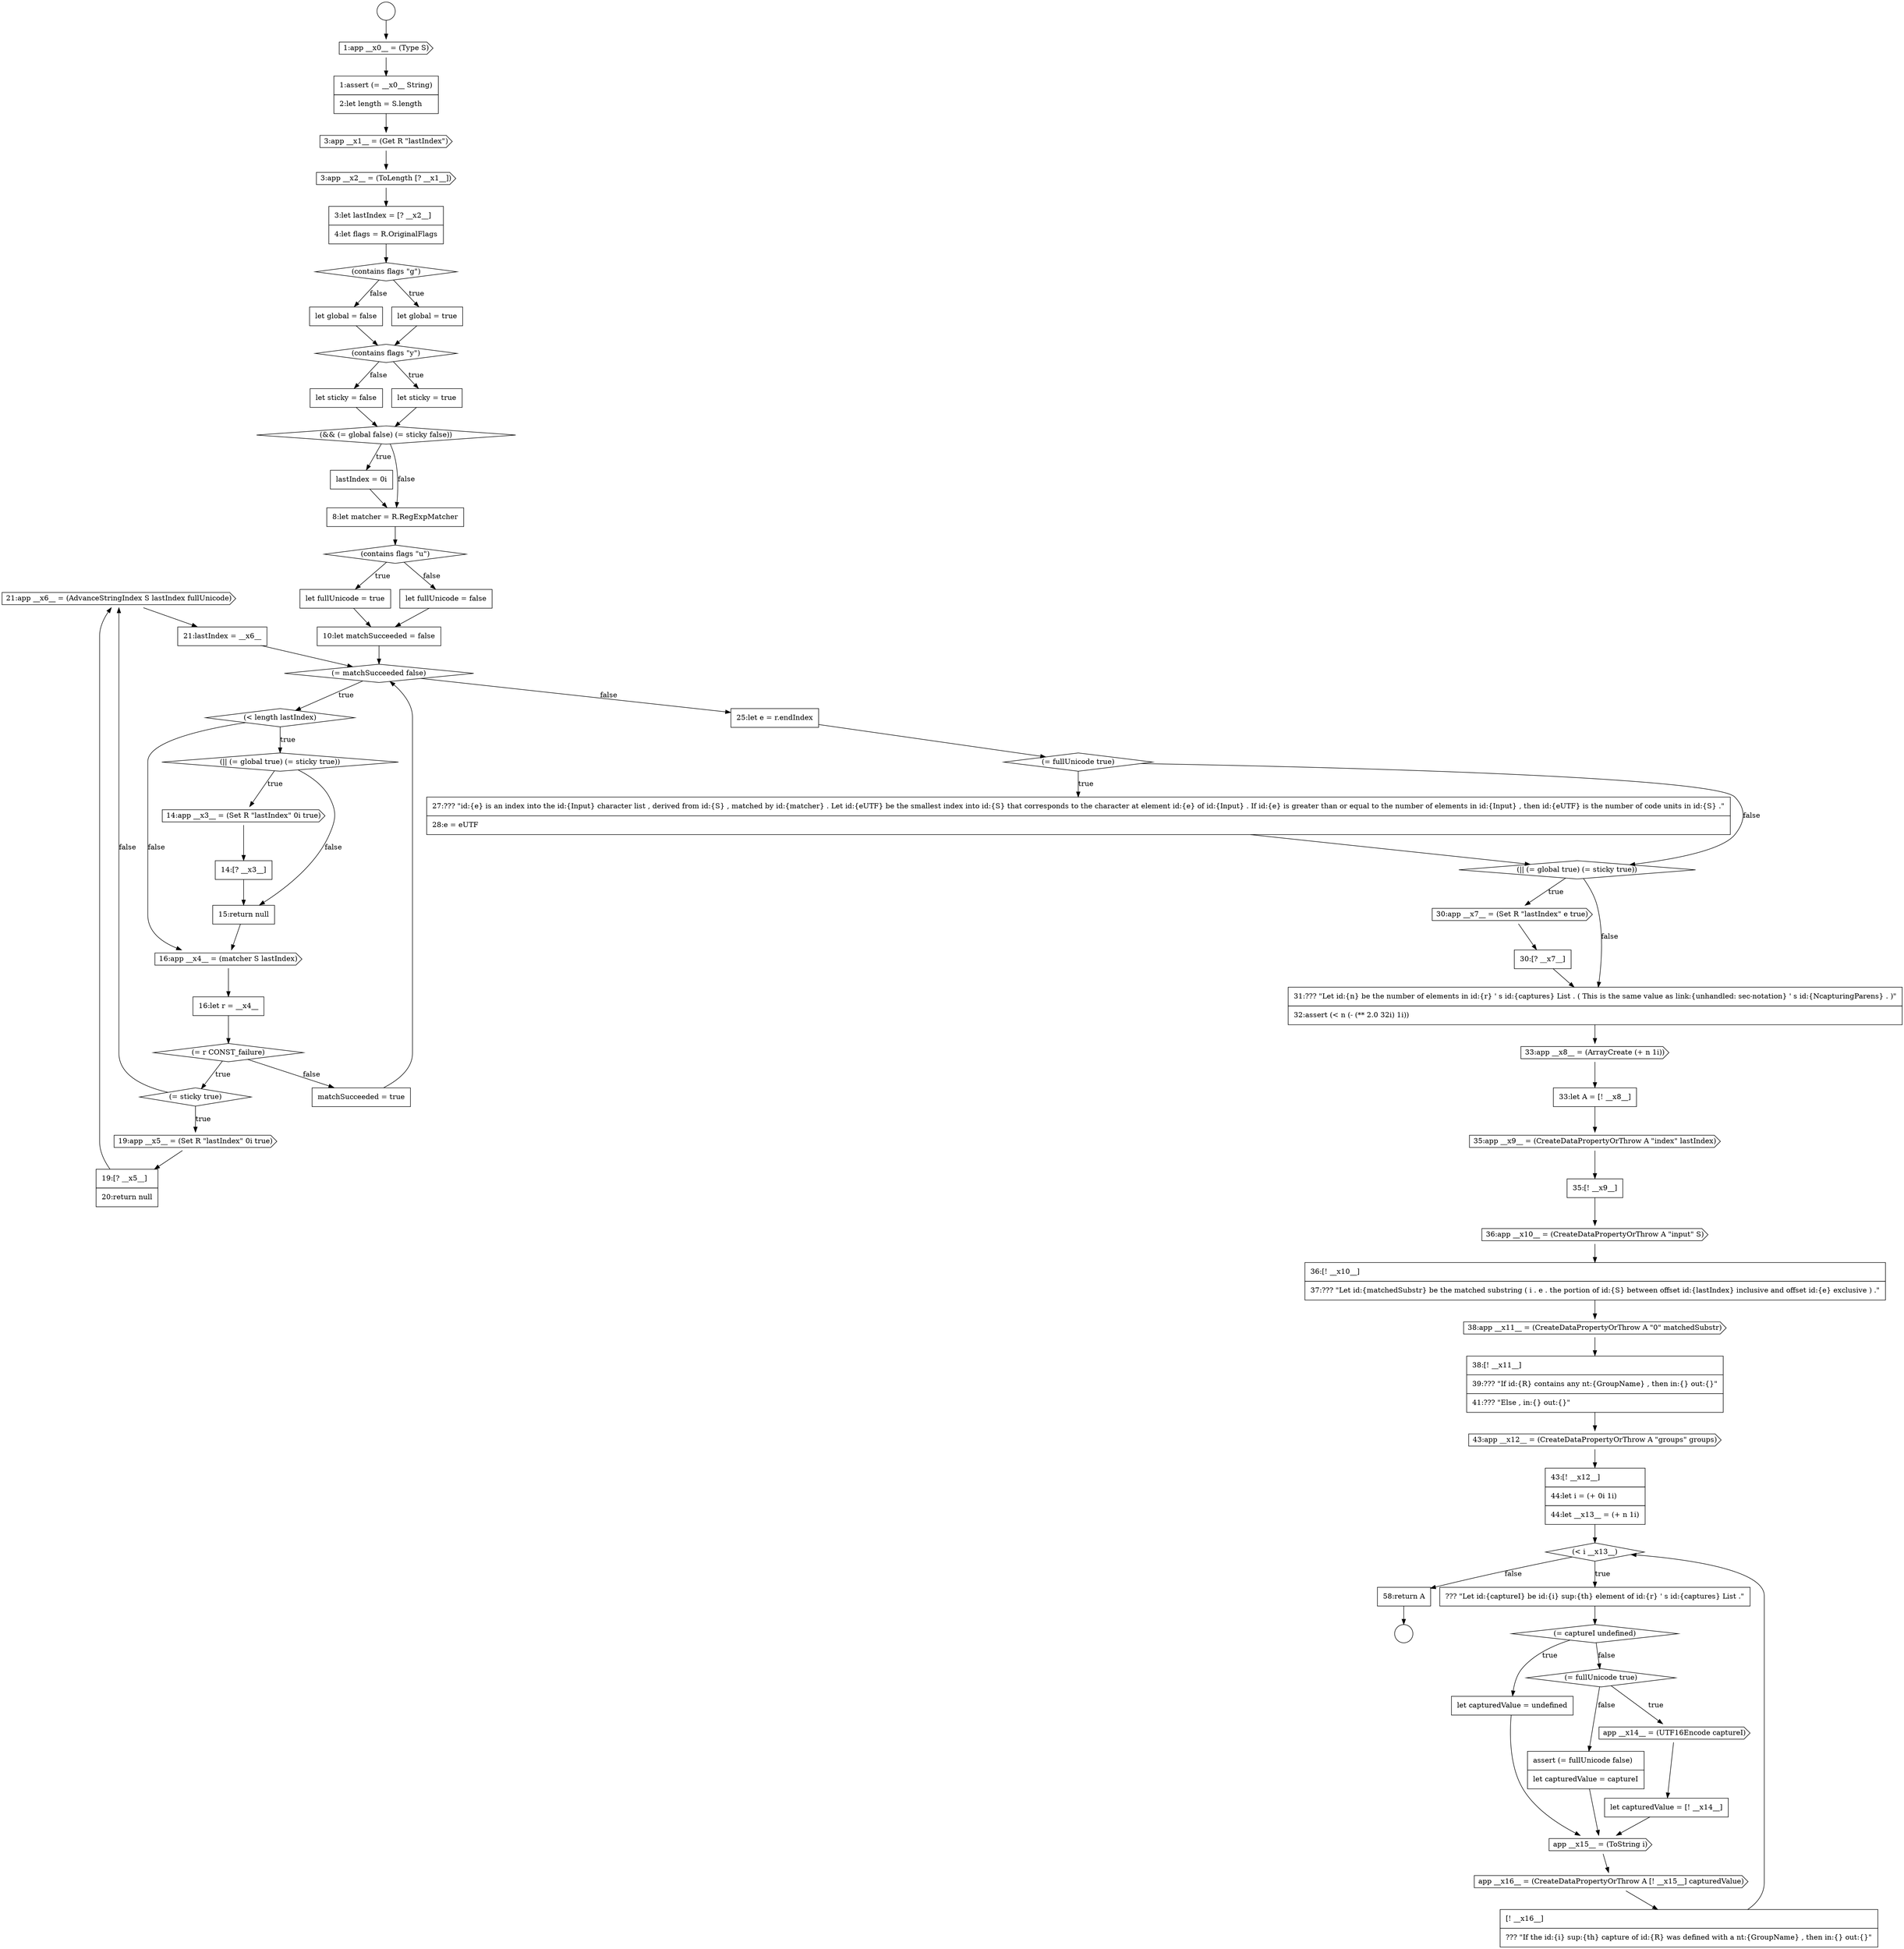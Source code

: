 digraph {
  node14793 [shape=cds, label=<<font color="black">21:app __x6__ = (AdvanceStringIndex S lastIndex fullUnicode)</font>> color="black" fillcolor="white" style=filled]
  node14773 [shape=none, margin=0, label=<<font color="black">
    <table border="0" cellborder="1" cellspacing="0" cellpadding="10">
      <tr><td align="left">let sticky = false</td></tr>
    </table>
  </font>> color="black" fillcolor="white" style=filled]
  node14783 [shape=diamond, label=<<font color="black">(|| (= global true) (= sticky true))</font>> color="black" fillcolor="white" style=filled]
  node14809 [shape=cds, label=<<font color="black">38:app __x11__ = (CreateDataPropertyOrThrow A &quot;0&quot; matchedSubstr)</font>> color="black" fillcolor="white" style=filled]
  node14821 [shape=cds, label=<<font color="black">app __x15__ = (ToString i)</font>> color="black" fillcolor="white" style=filled]
  node14824 [shape=none, margin=0, label=<<font color="black">
    <table border="0" cellborder="1" cellspacing="0" cellpadding="10">
      <tr><td align="left">58:return A</td></tr>
    </table>
  </font>> color="black" fillcolor="white" style=filled]
  node14775 [shape=none, margin=0, label=<<font color="black">
    <table border="0" cellborder="1" cellspacing="0" cellpadding="10">
      <tr><td align="left">lastIndex = 0i</td></tr>
    </table>
  </font>> color="black" fillcolor="white" style=filled]
  node14781 [shape=diamond, label=<<font color="black">(= matchSucceeded false)</font>> color="black" fillcolor="white" style=filled]
  node14770 [shape=none, margin=0, label=<<font color="black">
    <table border="0" cellborder="1" cellspacing="0" cellpadding="10">
      <tr><td align="left">let global = false</td></tr>
    </table>
  </font>> color="black" fillcolor="white" style=filled]
  node14811 [shape=cds, label=<<font color="black">43:app __x12__ = (CreateDataPropertyOrThrow A &quot;groups&quot; groups)</font>> color="black" fillcolor="white" style=filled]
  node14782 [shape=diamond, label=<<font color="black">(&lt; length lastIndex)</font>> color="black" fillcolor="white" style=filled]
  node14801 [shape=none, margin=0, label=<<font color="black">
    <table border="0" cellborder="1" cellspacing="0" cellpadding="10">
      <tr><td align="left">30:[? __x7__]</td></tr>
    </table>
  </font>> color="black" fillcolor="white" style=filled]
  node14822 [shape=cds, label=<<font color="black">app __x16__ = (CreateDataPropertyOrThrow A [! __x15__] capturedValue)</font>> color="black" fillcolor="white" style=filled]
  node14786 [shape=none, margin=0, label=<<font color="black">
    <table border="0" cellborder="1" cellspacing="0" cellpadding="10">
      <tr><td align="left">15:return null</td></tr>
    </table>
  </font>> color="black" fillcolor="white" style=filled]
  node14765 [shape=cds, label=<<font color="black">3:app __x1__ = (Get R &quot;lastIndex&quot;)</font>> color="black" fillcolor="white" style=filled]
  node14805 [shape=cds, label=<<font color="black">35:app __x9__ = (CreateDataPropertyOrThrow A &quot;index&quot; lastIndex)</font>> color="black" fillcolor="white" style=filled]
  node14818 [shape=cds, label=<<font color="black">app __x14__ = (UTF16Encode captureI)</font>> color="black" fillcolor="white" style=filled]
  node14769 [shape=none, margin=0, label=<<font color="black">
    <table border="0" cellborder="1" cellspacing="0" cellpadding="10">
      <tr><td align="left">let global = true</td></tr>
    </table>
  </font>> color="black" fillcolor="white" style=filled]
  node14790 [shape=diamond, label=<<font color="black">(= sticky true)</font>> color="black" fillcolor="white" style=filled]
  node14780 [shape=none, margin=0, label=<<font color="black">
    <table border="0" cellborder="1" cellspacing="0" cellpadding="10">
      <tr><td align="left">10:let matchSucceeded = false</td></tr>
    </table>
  </font>> color="black" fillcolor="white" style=filled]
  node14815 [shape=diamond, label=<<font color="black">(= captureI undefined)</font>> color="black" fillcolor="white" style=filled]
  node14812 [shape=none, margin=0, label=<<font color="black">
    <table border="0" cellborder="1" cellspacing="0" cellpadding="10">
      <tr><td align="left">43:[! __x12__]</td></tr>
      <tr><td align="left">44:let i = (+ 0i 1i)</td></tr>
      <tr><td align="left">44:let __x13__ = (+ n 1i)</td></tr>
    </table>
  </font>> color="black" fillcolor="white" style=filled]
  node14798 [shape=none, margin=0, label=<<font color="black">
    <table border="0" cellborder="1" cellspacing="0" cellpadding="10">
      <tr><td align="left">27:??? &quot;id:{e} is an index into the id:{Input} character list , derived from id:{S} , matched by id:{matcher} . Let id:{eUTF} be the smallest index into id:{S} that corresponds to the character at element id:{e} of id:{Input} . If id:{e} is greater than or equal to the number of elements in id:{Input} , then id:{eUTF} is the number of code units in id:{S} .&quot;</td></tr>
      <tr><td align="left">28:e = eUTF</td></tr>
    </table>
  </font>> color="black" fillcolor="white" style=filled]
  node14761 [shape=circle label=" " color="black" fillcolor="white" style=filled]
  node14817 [shape=diamond, label=<<font color="black">(= fullUnicode true)</font>> color="black" fillcolor="white" style=filled]
  node14785 [shape=none, margin=0, label=<<font color="black">
    <table border="0" cellborder="1" cellspacing="0" cellpadding="10">
      <tr><td align="left">14:[? __x3__]</td></tr>
    </table>
  </font>> color="black" fillcolor="white" style=filled]
  node14808 [shape=none, margin=0, label=<<font color="black">
    <table border="0" cellborder="1" cellspacing="0" cellpadding="10">
      <tr><td align="left">36:[! __x10__]</td></tr>
      <tr><td align="left">37:??? &quot;Let id:{matchedSubstr} be the matched substring ( i . e . the portion of id:{S} between offset id:{lastIndex} inclusive and offset id:{e} exclusive ) .&quot;</td></tr>
    </table>
  </font>> color="black" fillcolor="white" style=filled]
  node14766 [shape=cds, label=<<font color="black">3:app __x2__ = (ToLength [? __x1__])</font>> color="black" fillcolor="white" style=filled]
  node14772 [shape=none, margin=0, label=<<font color="black">
    <table border="0" cellborder="1" cellspacing="0" cellpadding="10">
      <tr><td align="left">let sticky = true</td></tr>
    </table>
  </font>> color="black" fillcolor="white" style=filled]
  node14789 [shape=diamond, label=<<font color="black">(= r CONST_failure)</font>> color="black" fillcolor="white" style=filled]
  node14804 [shape=none, margin=0, label=<<font color="black">
    <table border="0" cellborder="1" cellspacing="0" cellpadding="10">
      <tr><td align="left">33:let A = [! __x8__]</td></tr>
    </table>
  </font>> color="black" fillcolor="white" style=filled]
  node14784 [shape=cds, label=<<font color="black">14:app __x3__ = (Set R &quot;lastIndex&quot; 0i true)</font>> color="black" fillcolor="white" style=filled]
  node14799 [shape=diamond, label=<<font color="black">(|| (= global true) (= sticky true))</font>> color="black" fillcolor="white" style=filled]
  node14794 [shape=none, margin=0, label=<<font color="black">
    <table border="0" cellborder="1" cellspacing="0" cellpadding="10">
      <tr><td align="left">21:lastIndex = __x6__</td></tr>
    </table>
  </font>> color="black" fillcolor="white" style=filled]
  node14816 [shape=none, margin=0, label=<<font color="black">
    <table border="0" cellborder="1" cellspacing="0" cellpadding="10">
      <tr><td align="left">let capturedValue = undefined</td></tr>
    </table>
  </font>> color="black" fillcolor="white" style=filled]
  node14762 [shape=circle label=" " color="black" fillcolor="white" style=filled]
  node14777 [shape=diamond, label=<<font color="black">(contains flags &quot;u&quot;)</font>> color="black" fillcolor="white" style=filled]
  node14776 [shape=none, margin=0, label=<<font color="black">
    <table border="0" cellborder="1" cellspacing="0" cellpadding="10">
      <tr><td align="left">8:let matcher = R.RegExpMatcher</td></tr>
    </table>
  </font>> color="black" fillcolor="white" style=filled]
  node14771 [shape=diamond, label=<<font color="black">(contains flags &quot;y&quot;)</font>> color="black" fillcolor="white" style=filled]
  node14792 [shape=none, margin=0, label=<<font color="black">
    <table border="0" cellborder="1" cellspacing="0" cellpadding="10">
      <tr><td align="left">19:[? __x5__]</td></tr>
      <tr><td align="left">20:return null</td></tr>
    </table>
  </font>> color="black" fillcolor="white" style=filled]
  node14807 [shape=cds, label=<<font color="black">36:app __x10__ = (CreateDataPropertyOrThrow A &quot;input&quot; S)</font>> color="black" fillcolor="white" style=filled]
  node14820 [shape=none, margin=0, label=<<font color="black">
    <table border="0" cellborder="1" cellspacing="0" cellpadding="10">
      <tr><td align="left">assert (= fullUnicode false)</td></tr>
      <tr><td align="left">let capturedValue = captureI</td></tr>
    </table>
  </font>> color="black" fillcolor="white" style=filled]
  node14788 [shape=none, margin=0, label=<<font color="black">
    <table border="0" cellborder="1" cellspacing="0" cellpadding="10">
      <tr><td align="left">16:let r = __x4__</td></tr>
    </table>
  </font>> color="black" fillcolor="white" style=filled]
  node14803 [shape=cds, label=<<font color="black">33:app __x8__ = (ArrayCreate (+ n 1i))</font>> color="black" fillcolor="white" style=filled]
  node14767 [shape=none, margin=0, label=<<font color="black">
    <table border="0" cellborder="1" cellspacing="0" cellpadding="10">
      <tr><td align="left">3:let lastIndex = [? __x2__]</td></tr>
      <tr><td align="left">4:let flags = R.OriginalFlags</td></tr>
    </table>
  </font>> color="black" fillcolor="white" style=filled]
  node14768 [shape=diamond, label=<<font color="black">(contains flags &quot;g&quot;)</font>> color="black" fillcolor="white" style=filled]
  node14800 [shape=cds, label=<<font color="black">30:app __x7__ = (Set R &quot;lastIndex&quot; e true)</font>> color="black" fillcolor="white" style=filled]
  node14763 [shape=cds, label=<<font color="black">1:app __x0__ = (Type S)</font>> color="black" fillcolor="white" style=filled]
  node14813 [shape=diamond, label=<<font color="black">(&lt; i __x13__)</font>> color="black" fillcolor="white" style=filled]
  node14810 [shape=none, margin=0, label=<<font color="black">
    <table border="0" cellborder="1" cellspacing="0" cellpadding="10">
      <tr><td align="left">38:[! __x11__]</td></tr>
      <tr><td align="left">39:??? &quot;If id:{R} contains any nt:{GroupName} , then in:{} out:{}&quot;</td></tr>
      <tr><td align="left">41:??? &quot;Else , in:{} out:{}&quot;</td></tr>
    </table>
  </font>> color="black" fillcolor="white" style=filled]
  node14795 [shape=none, margin=0, label=<<font color="black">
    <table border="0" cellborder="1" cellspacing="0" cellpadding="10">
      <tr><td align="left">matchSucceeded = true</td></tr>
    </table>
  </font>> color="black" fillcolor="white" style=filled]
  node14778 [shape=none, margin=0, label=<<font color="black">
    <table border="0" cellborder="1" cellspacing="0" cellpadding="10">
      <tr><td align="left">let fullUnicode = true</td></tr>
    </table>
  </font>> color="black" fillcolor="white" style=filled]
  node14791 [shape=cds, label=<<font color="black">19:app __x5__ = (Set R &quot;lastIndex&quot; 0i true)</font>> color="black" fillcolor="white" style=filled]
  node14819 [shape=none, margin=0, label=<<font color="black">
    <table border="0" cellborder="1" cellspacing="0" cellpadding="10">
      <tr><td align="left">let capturedValue = [! __x14__]</td></tr>
    </table>
  </font>> color="black" fillcolor="white" style=filled]
  node14802 [shape=none, margin=0, label=<<font color="black">
    <table border="0" cellborder="1" cellspacing="0" cellpadding="10">
      <tr><td align="left">31:??? &quot;Let id:{n} be the number of elements in id:{r} ' s id:{captures} List . ( This is the same value as link:{unhandled: sec-notation} ' s id:{NcapturingParens} . )&quot;</td></tr>
      <tr><td align="left">32:assert (&lt; n (- (** 2.0 32i) 1i))</td></tr>
    </table>
  </font>> color="black" fillcolor="white" style=filled]
  node14823 [shape=none, margin=0, label=<<font color="black">
    <table border="0" cellborder="1" cellspacing="0" cellpadding="10">
      <tr><td align="left">[! __x16__]</td></tr>
      <tr><td align="left">??? &quot;If the id:{i} sup:{th} capture of id:{R} was defined with a nt:{GroupName} , then in:{} out:{}&quot;</td></tr>
    </table>
  </font>> color="black" fillcolor="white" style=filled]
  node14787 [shape=cds, label=<<font color="black">16:app __x4__ = (matcher S lastIndex)</font>> color="black" fillcolor="white" style=filled]
  node14806 [shape=none, margin=0, label=<<font color="black">
    <table border="0" cellborder="1" cellspacing="0" cellpadding="10">
      <tr><td align="left">35:[! __x9__]</td></tr>
    </table>
  </font>> color="black" fillcolor="white" style=filled]
  node14779 [shape=none, margin=0, label=<<font color="black">
    <table border="0" cellborder="1" cellspacing="0" cellpadding="10">
      <tr><td align="left">let fullUnicode = false</td></tr>
    </table>
  </font>> color="black" fillcolor="white" style=filled]
  node14814 [shape=none, margin=0, label=<<font color="black">
    <table border="0" cellborder="1" cellspacing="0" cellpadding="10">
      <tr><td align="left">??? &quot;Let id:{captureI} be id:{i} sup:{th} element of id:{r} ' s id:{captures} List .&quot;</td></tr>
    </table>
  </font>> color="black" fillcolor="white" style=filled]
  node14774 [shape=diamond, label=<<font color="black">(&amp;&amp; (= global false) (= sticky false))</font>> color="black" fillcolor="white" style=filled]
  node14797 [shape=diamond, label=<<font color="black">(= fullUnicode true)</font>> color="black" fillcolor="white" style=filled]
  node14764 [shape=none, margin=0, label=<<font color="black">
    <table border="0" cellborder="1" cellspacing="0" cellpadding="10">
      <tr><td align="left">1:assert (= __x0__ String)</td></tr>
      <tr><td align="left">2:let length = S.length</td></tr>
    </table>
  </font>> color="black" fillcolor="white" style=filled]
  node14796 [shape=none, margin=0, label=<<font color="black">
    <table border="0" cellborder="1" cellspacing="0" cellpadding="10">
      <tr><td align="left">25:let e = r.endIndex</td></tr>
    </table>
  </font>> color="black" fillcolor="white" style=filled]
  node14812 -> node14813 [ color="black"]
  node14808 -> node14809 [ color="black"]
  node14802 -> node14803 [ color="black"]
  node14788 -> node14789 [ color="black"]
  node14789 -> node14790 [label=<<font color="black">true</font>> color="black"]
  node14789 -> node14795 [label=<<font color="black">false</font>> color="black"]
  node14776 -> node14777 [ color="black"]
  node14815 -> node14816 [label=<<font color="black">true</font>> color="black"]
  node14815 -> node14817 [label=<<font color="black">false</font>> color="black"]
  node14785 -> node14786 [ color="black"]
  node14795 -> node14781 [ color="black"]
  node14780 -> node14781 [ color="black"]
  node14790 -> node14791 [label=<<font color="black">true</font>> color="black"]
  node14790 -> node14793 [label=<<font color="black">false</font>> color="black"]
  node14816 -> node14821 [ color="black"]
  node14818 -> node14819 [ color="black"]
  node14767 -> node14768 [ color="black"]
  node14781 -> node14782 [label=<<font color="black">true</font>> color="black"]
  node14781 -> node14796 [label=<<font color="black">false</font>> color="black"]
  node14809 -> node14810 [ color="black"]
  node14777 -> node14778 [label=<<font color="black">true</font>> color="black"]
  node14777 -> node14779 [label=<<font color="black">false</font>> color="black"]
  node14796 -> node14797 [ color="black"]
  node14778 -> node14780 [ color="black"]
  node14806 -> node14807 [ color="black"]
  node14784 -> node14785 [ color="black"]
  node14797 -> node14798 [label=<<font color="black">true</font>> color="black"]
  node14797 -> node14799 [label=<<font color="black">false</font>> color="black"]
  node14814 -> node14815 [ color="black"]
  node14765 -> node14766 [ color="black"]
  node14783 -> node14784 [label=<<font color="black">true</font>> color="black"]
  node14783 -> node14786 [label=<<font color="black">false</font>> color="black"]
  node14770 -> node14771 [ color="black"]
  node14792 -> node14793 [ color="black"]
  node14764 -> node14765 [ color="black"]
  node14800 -> node14801 [ color="black"]
  node14803 -> node14804 [ color="black"]
  node14813 -> node14814 [label=<<font color="black">true</font>> color="black"]
  node14813 -> node14824 [label=<<font color="black">false</font>> color="black"]
  node14817 -> node14818 [label=<<font color="black">true</font>> color="black"]
  node14817 -> node14820 [label=<<font color="black">false</font>> color="black"]
  node14772 -> node14774 [ color="black"]
  node14807 -> node14808 [ color="black"]
  node14822 -> node14823 [ color="black"]
  node14801 -> node14802 [ color="black"]
  node14811 -> node14812 [ color="black"]
  node14771 -> node14772 [label=<<font color="black">true</font>> color="black"]
  node14771 -> node14773 [label=<<font color="black">false</font>> color="black"]
  node14819 -> node14821 [ color="black"]
  node14793 -> node14794 [ color="black"]
  node14799 -> node14800 [label=<<font color="black">true</font>> color="black"]
  node14799 -> node14802 [label=<<font color="black">false</font>> color="black"]
  node14791 -> node14792 [ color="black"]
  node14787 -> node14788 [ color="black"]
  node14804 -> node14805 [ color="black"]
  node14820 -> node14821 [ color="black"]
  node14773 -> node14774 [ color="black"]
  node14805 -> node14806 [ color="black"]
  node14823 -> node14813 [ color="black"]
  node14824 -> node14762 [ color="black"]
  node14775 -> node14776 [ color="black"]
  node14763 -> node14764 [ color="black"]
  node14761 -> node14763 [ color="black"]
  node14821 -> node14822 [ color="black"]
  node14782 -> node14783 [label=<<font color="black">true</font>> color="black"]
  node14782 -> node14787 [label=<<font color="black">false</font>> color="black"]
  node14769 -> node14771 [ color="black"]
  node14766 -> node14767 [ color="black"]
  node14794 -> node14781 [ color="black"]
  node14774 -> node14775 [label=<<font color="black">true</font>> color="black"]
  node14774 -> node14776 [label=<<font color="black">false</font>> color="black"]
  node14786 -> node14787 [ color="black"]
  node14768 -> node14769 [label=<<font color="black">true</font>> color="black"]
  node14768 -> node14770 [label=<<font color="black">false</font>> color="black"]
  node14798 -> node14799 [ color="black"]
  node14810 -> node14811 [ color="black"]
  node14779 -> node14780 [ color="black"]
}
